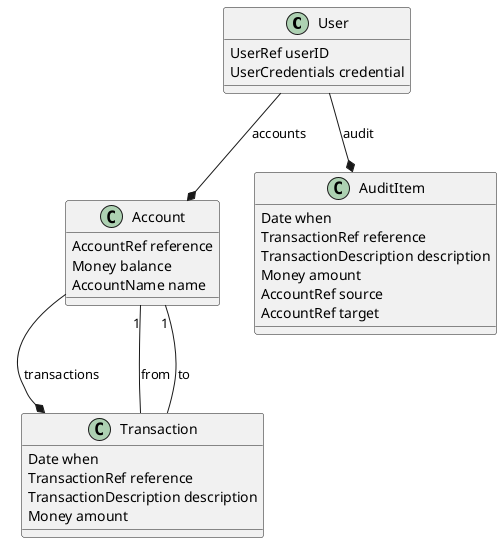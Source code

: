 @startuml

class User {
	UserRef userID
	UserCredentials credential
}

class Account {
	AccountRef reference
	Money balance
	AccountName name
}

class Transaction {
	Date when
	TransactionRef reference
	TransactionDescription description
	Money amount
}

class AuditItem {
	Date when
	TransactionRef reference
	TransactionDescription description
	Money amount
	AccountRef source
	AccountRef target
}

User --* Account : "accounts"
Account --* Transaction : "transactions"
Transaction -- "1" Account : from
Transaction -- "1" Account : to

User --* AuditItem : "audit"

@enduml